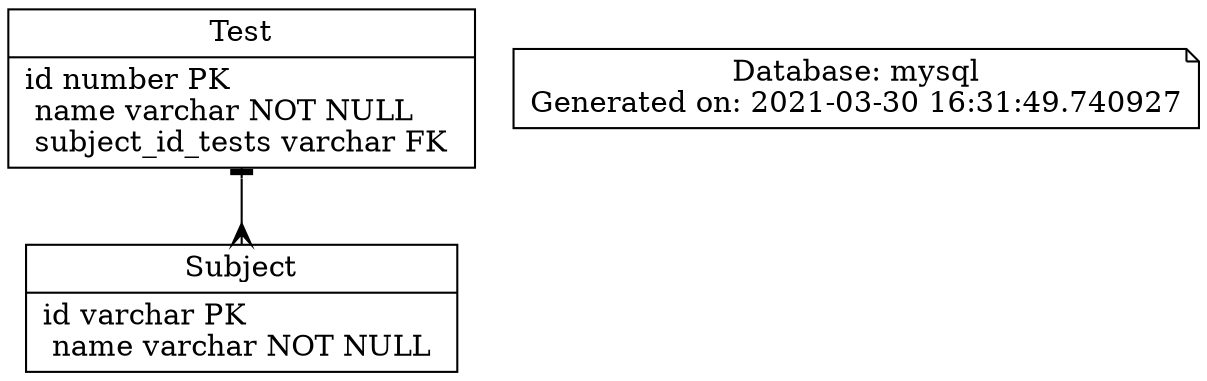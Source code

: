 // Autogenerated from dot_create.template 
// Time: 2021-03-30 16:31:49.740927
// Database: mysql

strict digraph ER_Diagram {

    //graph [rankdir = "LR" ];
    ranksep=0.5;
    concentrate=true;


    "Test" [
        shape = "record"
        
        label = "{<Test> Test|
            id number 
                PK

            \l
            name varchar 

                    NOT NULL
            \l

            subject_id_tests varchar FK
            \l
        }"
    ];


    "Subject" [
        shape = "record"
        
        label = "{<Subject> Subject|
            id varchar 
                PK

            \l
            name varchar 

                    NOT NULL
            \l

        }"
    ];



    // TODO: Add relationships
    // Relations between entities
            "Test"->"Subject" 

                [arrowhead=crow];

            "Subject"->"Test"
                [arrowhead=tee];


    // Note card with basic information about ER diagram
    "Info" [
        label = "Database: mysql\nGenerated on: 2021-03-30 16:31:49.740927"
        shape = "note"
    ];
}